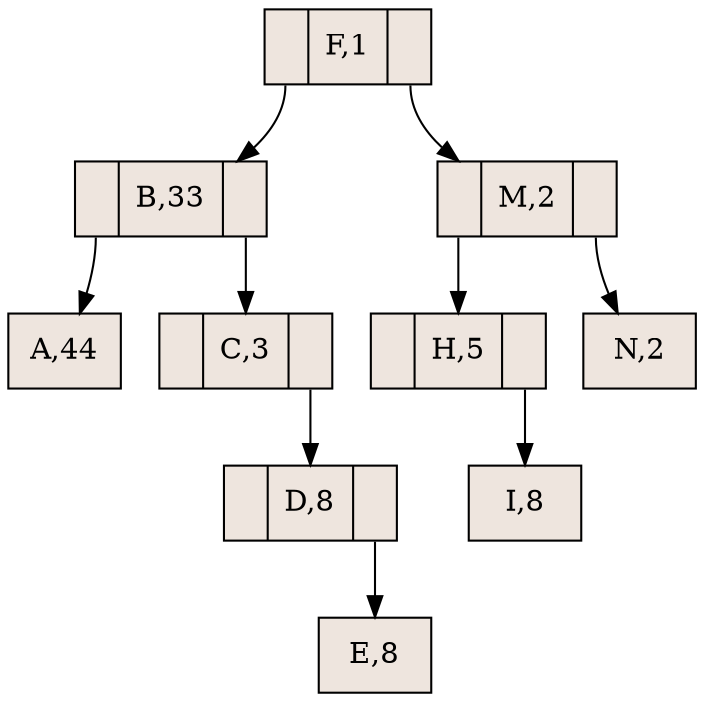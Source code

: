 digraph grafica{
 rankdir=TB;
node [
shape =record, fillcolor=seashell2, style =filled, ];
"nodo1"
[ label="<C0>| F,1|<C1>"];
"nodo3"
[ label="<C0>| B,33|<C1>"];
"nodo5"
[ label=" A,44"];
nodo3:C0->nodo5
"nodo4"
[ label="<C0>| C,3|<C1>"];
"nodo9"
[ label="<C0>| D,8|<C1>"];
"nodo11"
[ label=" E,8"];
nodo9:C1->nodo11
nodo4:C1->nodo9
nodo3:C1->nodo4
nodo1:C0->nodo3
"nodo2"
[ label="<C0>| M,2|<C1>"];
"nodo6"
[ label="<C0>| H,5|<C1>"];
"nodo10"
[ label=" I,8"];
nodo6:C1->nodo10
nodo2:C0->nodo6
"nodo8"
[ label=" N,2"];
nodo2:C1->nodo8
nodo1:C1->nodo2
}